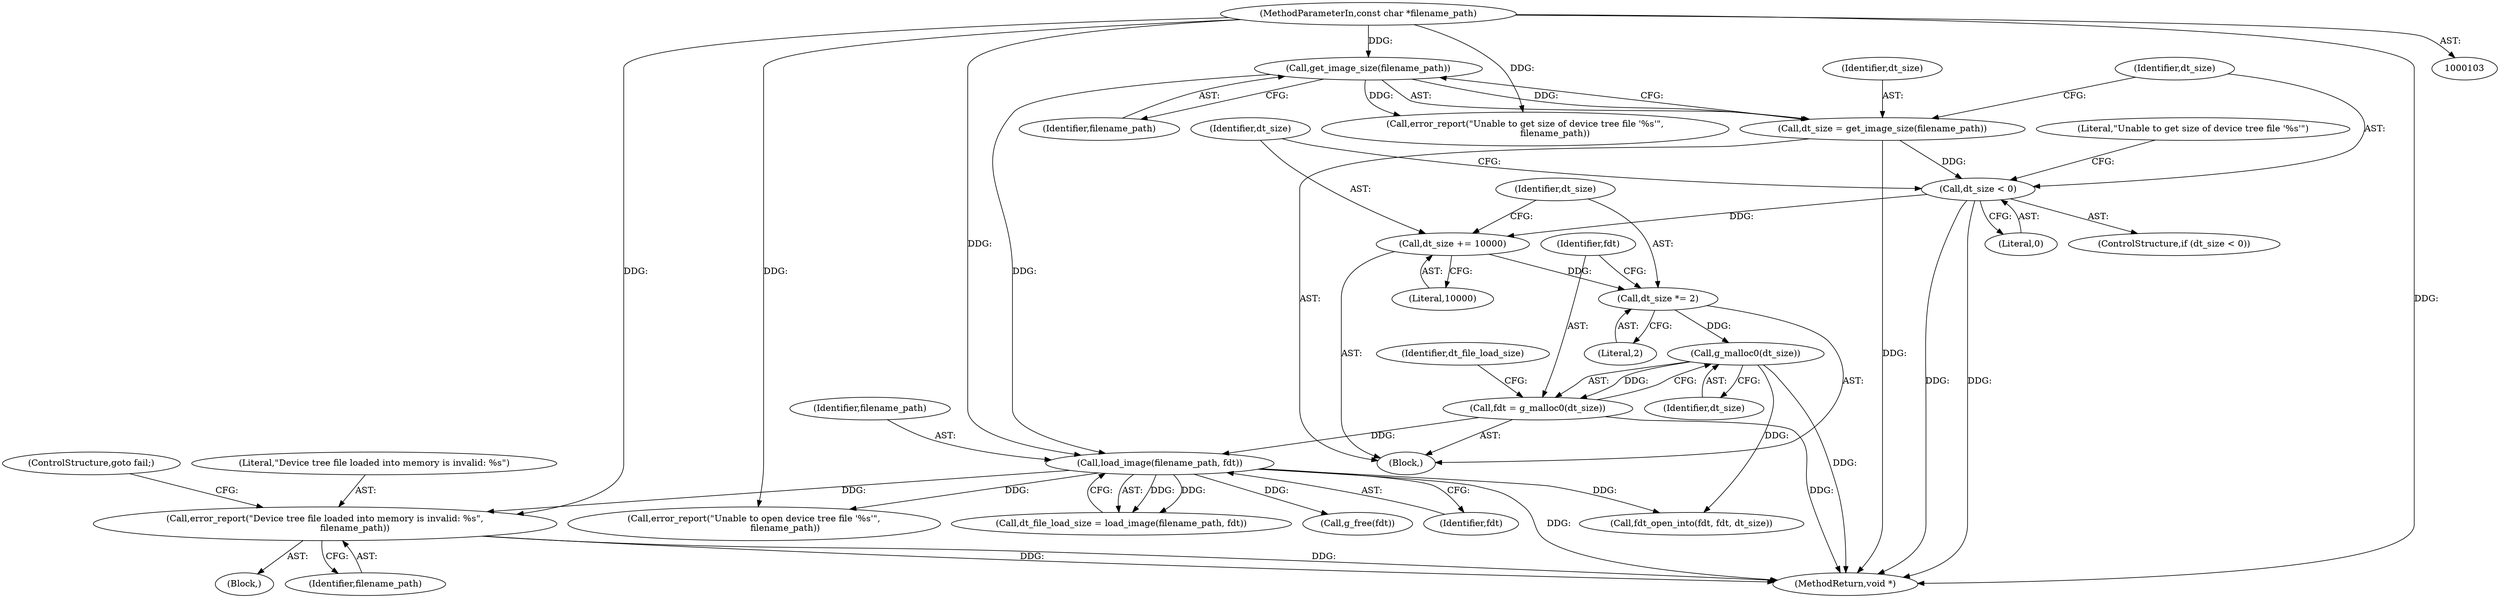 digraph "0_qemu_da885fe1ee8b4589047484bd7fa05a4905b52b17@pointer" {
"1000171" [label="(Call,error_report(\"Device tree file loaded into memory is invalid: %s\",\n                     filename_path))"];
"1000143" [label="(Call,load_image(filename_path, fdt))"];
"1000120" [label="(Call,get_image_size(filename_path))"];
"1000104" [label="(MethodParameterIn,const char *filename_path)"];
"1000137" [label="(Call,fdt = g_malloc0(dt_size))"];
"1000139" [label="(Call,g_malloc0(dt_size))"];
"1000134" [label="(Call,dt_size *= 2)"];
"1000131" [label="(Call,dt_size += 10000)"];
"1000123" [label="(Call,dt_size < 0)"];
"1000118" [label="(Call,dt_size = get_image_size(filename_path))"];
"1000106" [label="(Block,)"];
"1000140" [label="(Identifier,dt_size)"];
"1000139" [label="(Call,g_malloc0(dt_size))"];
"1000122" [label="(ControlStructure,if (dt_size < 0))"];
"1000174" [label="(ControlStructure,goto fail;)"];
"1000170" [label="(Block,)"];
"1000144" [label="(Identifier,filename_path)"];
"1000118" [label="(Call,dt_size = get_image_size(filename_path))"];
"1000125" [label="(Literal,0)"];
"1000173" [label="(Identifier,filename_path)"];
"1000128" [label="(Literal,\"Unable to get size of device tree file '%s'\")"];
"1000133" [label="(Literal,10000)"];
"1000186" [label="(MethodReturn,void *)"];
"1000151" [label="(Call,error_report(\"Unable to open device tree file '%s'\",\n                      filename_path))"];
"1000171" [label="(Call,error_report(\"Device tree file loaded into memory is invalid: %s\",\n                     filename_path))"];
"1000136" [label="(Literal,2)"];
"1000131" [label="(Call,dt_size += 10000)"];
"1000138" [label="(Identifier,fdt)"];
"1000137" [label="(Call,fdt = g_malloc0(dt_size))"];
"1000121" [label="(Identifier,filename_path)"];
"1000143" [label="(Call,load_image(filename_path, fdt))"];
"1000142" [label="(Identifier,dt_file_load_size)"];
"1000123" [label="(Call,dt_size < 0)"];
"1000104" [label="(MethodParameterIn,const char *filename_path)"];
"1000135" [label="(Identifier,dt_size)"];
"1000157" [label="(Call,fdt_open_into(fdt, fdt, dt_size))"];
"1000134" [label="(Call,dt_size *= 2)"];
"1000132" [label="(Identifier,dt_size)"];
"1000127" [label="(Call,error_report(\"Unable to get size of device tree file '%s'\",\n                     filename_path))"];
"1000141" [label="(Call,dt_file_load_size = load_image(filename_path, fdt))"];
"1000120" [label="(Call,get_image_size(filename_path))"];
"1000124" [label="(Identifier,dt_size)"];
"1000182" [label="(Call,g_free(fdt))"];
"1000119" [label="(Identifier,dt_size)"];
"1000172" [label="(Literal,\"Device tree file loaded into memory is invalid: %s\")"];
"1000145" [label="(Identifier,fdt)"];
"1000171" -> "1000170"  [label="AST: "];
"1000171" -> "1000173"  [label="CFG: "];
"1000172" -> "1000171"  [label="AST: "];
"1000173" -> "1000171"  [label="AST: "];
"1000174" -> "1000171"  [label="CFG: "];
"1000171" -> "1000186"  [label="DDG: "];
"1000171" -> "1000186"  [label="DDG: "];
"1000143" -> "1000171"  [label="DDG: "];
"1000104" -> "1000171"  [label="DDG: "];
"1000143" -> "1000141"  [label="AST: "];
"1000143" -> "1000145"  [label="CFG: "];
"1000144" -> "1000143"  [label="AST: "];
"1000145" -> "1000143"  [label="AST: "];
"1000141" -> "1000143"  [label="CFG: "];
"1000143" -> "1000186"  [label="DDG: "];
"1000143" -> "1000141"  [label="DDG: "];
"1000143" -> "1000141"  [label="DDG: "];
"1000120" -> "1000143"  [label="DDG: "];
"1000104" -> "1000143"  [label="DDG: "];
"1000137" -> "1000143"  [label="DDG: "];
"1000143" -> "1000151"  [label="DDG: "];
"1000143" -> "1000157"  [label="DDG: "];
"1000143" -> "1000182"  [label="DDG: "];
"1000120" -> "1000118"  [label="AST: "];
"1000120" -> "1000121"  [label="CFG: "];
"1000121" -> "1000120"  [label="AST: "];
"1000118" -> "1000120"  [label="CFG: "];
"1000120" -> "1000118"  [label="DDG: "];
"1000104" -> "1000120"  [label="DDG: "];
"1000120" -> "1000127"  [label="DDG: "];
"1000104" -> "1000103"  [label="AST: "];
"1000104" -> "1000186"  [label="DDG: "];
"1000104" -> "1000127"  [label="DDG: "];
"1000104" -> "1000151"  [label="DDG: "];
"1000137" -> "1000106"  [label="AST: "];
"1000137" -> "1000139"  [label="CFG: "];
"1000138" -> "1000137"  [label="AST: "];
"1000139" -> "1000137"  [label="AST: "];
"1000142" -> "1000137"  [label="CFG: "];
"1000137" -> "1000186"  [label="DDG: "];
"1000139" -> "1000137"  [label="DDG: "];
"1000139" -> "1000140"  [label="CFG: "];
"1000140" -> "1000139"  [label="AST: "];
"1000139" -> "1000186"  [label="DDG: "];
"1000134" -> "1000139"  [label="DDG: "];
"1000139" -> "1000157"  [label="DDG: "];
"1000134" -> "1000106"  [label="AST: "];
"1000134" -> "1000136"  [label="CFG: "];
"1000135" -> "1000134"  [label="AST: "];
"1000136" -> "1000134"  [label="AST: "];
"1000138" -> "1000134"  [label="CFG: "];
"1000131" -> "1000134"  [label="DDG: "];
"1000131" -> "1000106"  [label="AST: "];
"1000131" -> "1000133"  [label="CFG: "];
"1000132" -> "1000131"  [label="AST: "];
"1000133" -> "1000131"  [label="AST: "];
"1000135" -> "1000131"  [label="CFG: "];
"1000123" -> "1000131"  [label="DDG: "];
"1000123" -> "1000122"  [label="AST: "];
"1000123" -> "1000125"  [label="CFG: "];
"1000124" -> "1000123"  [label="AST: "];
"1000125" -> "1000123"  [label="AST: "];
"1000128" -> "1000123"  [label="CFG: "];
"1000132" -> "1000123"  [label="CFG: "];
"1000123" -> "1000186"  [label="DDG: "];
"1000123" -> "1000186"  [label="DDG: "];
"1000118" -> "1000123"  [label="DDG: "];
"1000118" -> "1000106"  [label="AST: "];
"1000119" -> "1000118"  [label="AST: "];
"1000124" -> "1000118"  [label="CFG: "];
"1000118" -> "1000186"  [label="DDG: "];
}

